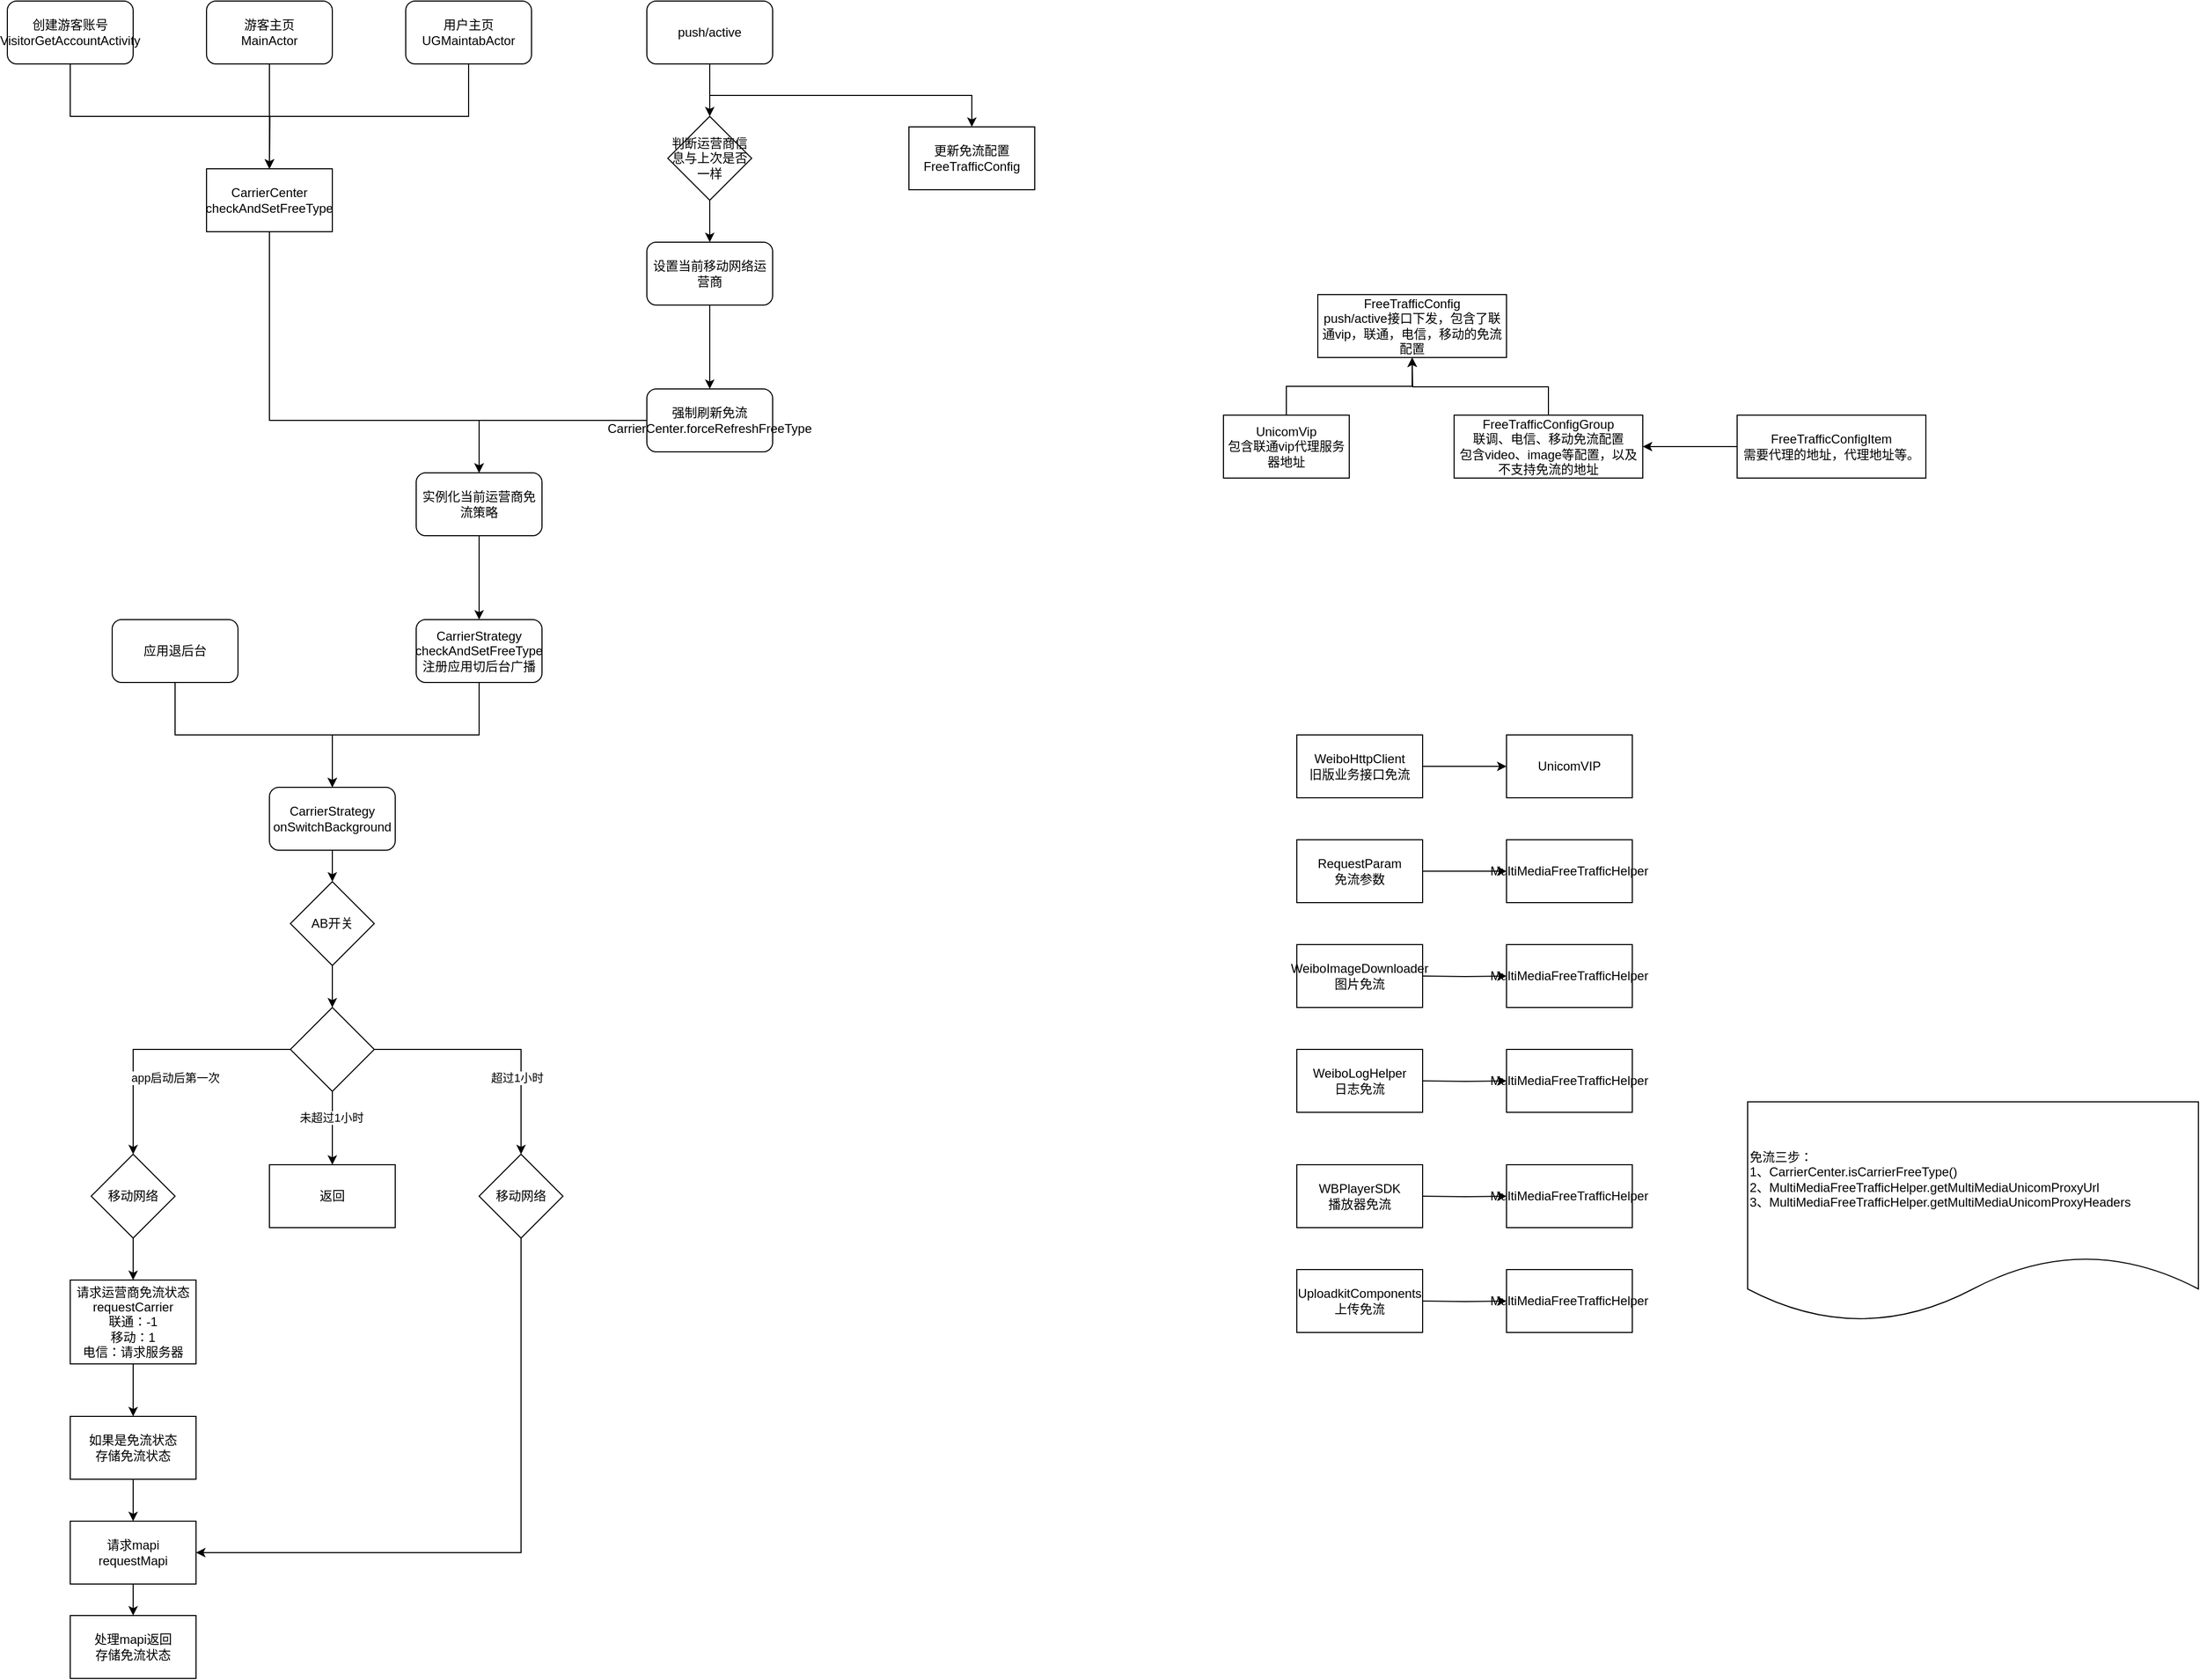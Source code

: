 <mxfile version="13.6.2" type="github">
  <diagram id="5t_msXA3C3aUCK7MmMF7" name="Page-1">
    <mxGraphModel dx="1186" dy="623" grid="1" gridSize="10" guides="1" tooltips="1" connect="1" arrows="1" fold="1" page="0" pageScale="1" pageWidth="1200" pageHeight="1600" math="0" shadow="0">
      <root>
        <mxCell id="0" />
        <mxCell id="1" parent="0" />
        <mxCell id="FD7otclthJIT6LNGtW_D-5" style="edgeStyle=orthogonalEdgeStyle;rounded=0;orthogonalLoop=1;jettySize=auto;html=1;exitX=0.5;exitY=1;exitDx=0;exitDy=0;" parent="1" source="FD7otclthJIT6LNGtW_D-1" edge="1">
          <mxGeometry relative="1" as="geometry">
            <mxPoint x="380" y="270" as="targetPoint" />
          </mxGeometry>
        </mxCell>
        <mxCell id="FD7otclthJIT6LNGtW_D-1" value="创建游客账号&lt;br&gt;VisitorGetAccountActivity" style="rounded=1;whiteSpace=wrap;html=1;" parent="1" vertex="1">
          <mxGeometry x="130" y="110" width="120" height="60" as="geometry" />
        </mxCell>
        <mxCell id="FD7otclthJIT6LNGtW_D-6" style="edgeStyle=orthogonalEdgeStyle;rounded=0;orthogonalLoop=1;jettySize=auto;html=1;exitX=0.5;exitY=1;exitDx=0;exitDy=0;entryX=0.5;entryY=0;entryDx=0;entryDy=0;" parent="1" source="FD7otclthJIT6LNGtW_D-2" target="FD7otclthJIT6LNGtW_D-4" edge="1">
          <mxGeometry relative="1" as="geometry" />
        </mxCell>
        <mxCell id="FD7otclthJIT6LNGtW_D-2" value="游客主页&lt;br&gt;MainActor" style="rounded=1;whiteSpace=wrap;html=1;" parent="1" vertex="1">
          <mxGeometry x="320" y="110" width="120" height="60" as="geometry" />
        </mxCell>
        <mxCell id="FD7otclthJIT6LNGtW_D-7" style="edgeStyle=orthogonalEdgeStyle;rounded=0;orthogonalLoop=1;jettySize=auto;html=1;exitX=0.5;exitY=1;exitDx=0;exitDy=0;entryX=0.5;entryY=0;entryDx=0;entryDy=0;" parent="1" source="FD7otclthJIT6LNGtW_D-3" target="FD7otclthJIT6LNGtW_D-4" edge="1">
          <mxGeometry relative="1" as="geometry" />
        </mxCell>
        <mxCell id="FD7otclthJIT6LNGtW_D-3" value="用户主页&lt;br&gt;UGMaintabActor" style="rounded=1;whiteSpace=wrap;html=1;" parent="1" vertex="1">
          <mxGeometry x="510" y="110" width="120" height="60" as="geometry" />
        </mxCell>
        <mxCell id="FD7otclthJIT6LNGtW_D-17" style="edgeStyle=orthogonalEdgeStyle;rounded=0;orthogonalLoop=1;jettySize=auto;html=1;exitX=0.5;exitY=1;exitDx=0;exitDy=0;entryX=0.5;entryY=0;entryDx=0;entryDy=0;" parent="1" source="FD7otclthJIT6LNGtW_D-4" target="FD7otclthJIT6LNGtW_D-15" edge="1">
          <mxGeometry relative="1" as="geometry">
            <Array as="points">
              <mxPoint x="380" y="510" />
              <mxPoint x="580" y="510" />
            </Array>
          </mxGeometry>
        </mxCell>
        <mxCell id="FD7otclthJIT6LNGtW_D-4" value="CarrierCenter&lt;br&gt;checkAndSetFreeType" style="rounded=0;whiteSpace=wrap;html=1;" parent="1" vertex="1">
          <mxGeometry x="320" y="270" width="120" height="60" as="geometry" />
        </mxCell>
        <mxCell id="FD7otclthJIT6LNGtW_D-10" value="" style="edgeStyle=orthogonalEdgeStyle;rounded=0;orthogonalLoop=1;jettySize=auto;html=1;entryX=0.5;entryY=0;entryDx=0;entryDy=0;" parent="1" source="FD7otclthJIT6LNGtW_D-8" target="FD7otclthJIT6LNGtW_D-9" edge="1">
          <mxGeometry relative="1" as="geometry" />
        </mxCell>
        <mxCell id="FD7otclthJIT6LNGtW_D-51" style="edgeStyle=orthogonalEdgeStyle;rounded=0;orthogonalLoop=1;jettySize=auto;html=1;exitX=0.5;exitY=1;exitDx=0;exitDy=0;entryX=0.5;entryY=0;entryDx=0;entryDy=0;" parent="1" source="FD7otclthJIT6LNGtW_D-8" target="FD7otclthJIT6LNGtW_D-50" edge="1">
          <mxGeometry relative="1" as="geometry" />
        </mxCell>
        <mxCell id="FD7otclthJIT6LNGtW_D-8" value="push/active" style="rounded=1;whiteSpace=wrap;html=1;" parent="1" vertex="1">
          <mxGeometry x="740" y="110" width="120" height="60" as="geometry" />
        </mxCell>
        <mxCell id="FD7otclthJIT6LNGtW_D-12" style="edgeStyle=orthogonalEdgeStyle;rounded=0;orthogonalLoop=1;jettySize=auto;html=1;exitX=0.5;exitY=1;exitDx=0;exitDy=0;entryX=0.5;entryY=0;entryDx=0;entryDy=0;" parent="1" source="FD7otclthJIT6LNGtW_D-9" target="2" edge="1">
          <mxGeometry relative="1" as="geometry" />
        </mxCell>
        <mxCell id="FD7otclthJIT6LNGtW_D-9" value="判断运营商信息与上次是否一样" style="rhombus;whiteSpace=wrap;html=1;" parent="1" vertex="1">
          <mxGeometry x="760" y="220" width="80" height="80" as="geometry" />
        </mxCell>
        <mxCell id="FD7otclthJIT6LNGtW_D-14" value="" style="edgeStyle=orthogonalEdgeStyle;rounded=0;orthogonalLoop=1;jettySize=auto;html=1;" parent="1" source="2" target="FD7otclthJIT6LNGtW_D-13" edge="1">
          <mxGeometry relative="1" as="geometry" />
        </mxCell>
        <mxCell id="2" value="设置当前移动网络运营商" style="rounded=1;whiteSpace=wrap;html=1;" parent="1" vertex="1">
          <mxGeometry x="740" y="340" width="120" height="60" as="geometry" />
        </mxCell>
        <mxCell id="FD7otclthJIT6LNGtW_D-16" value="" style="edgeStyle=orthogonalEdgeStyle;rounded=0;orthogonalLoop=1;jettySize=auto;html=1;" parent="1" source="FD7otclthJIT6LNGtW_D-13" target="FD7otclthJIT6LNGtW_D-15" edge="1">
          <mxGeometry relative="1" as="geometry" />
        </mxCell>
        <mxCell id="FD7otclthJIT6LNGtW_D-13" value="强制刷新免流&lt;br&gt;CarrierCenter.forceRefreshFreeType" style="whiteSpace=wrap;html=1;rounded=1;" parent="1" vertex="1">
          <mxGeometry x="740" y="480" width="120" height="60" as="geometry" />
        </mxCell>
        <mxCell id="FD7otclthJIT6LNGtW_D-19" value="" style="edgeStyle=orthogonalEdgeStyle;rounded=0;orthogonalLoop=1;jettySize=auto;html=1;" parent="1" source="FD7otclthJIT6LNGtW_D-15" target="FD7otclthJIT6LNGtW_D-18" edge="1">
          <mxGeometry relative="1" as="geometry" />
        </mxCell>
        <mxCell id="FD7otclthJIT6LNGtW_D-15" value="实例化当前运营商免流策略" style="whiteSpace=wrap;html=1;rounded=1;" parent="1" vertex="1">
          <mxGeometry x="520" y="560" width="120" height="60" as="geometry" />
        </mxCell>
        <mxCell id="FD7otclthJIT6LNGtW_D-21" style="edgeStyle=orthogonalEdgeStyle;rounded=0;orthogonalLoop=1;jettySize=auto;html=1;exitX=0.5;exitY=1;exitDx=0;exitDy=0;" parent="1" source="FD7otclthJIT6LNGtW_D-18" target="FD7otclthJIT6LNGtW_D-20" edge="1">
          <mxGeometry relative="1" as="geometry" />
        </mxCell>
        <mxCell id="FD7otclthJIT6LNGtW_D-18" value="CarrierStrategy&lt;br&gt;checkAndSetFreeType&lt;br&gt;注册应用切后台广播" style="whiteSpace=wrap;html=1;rounded=1;" parent="1" vertex="1">
          <mxGeometry x="520" y="700" width="120" height="60" as="geometry" />
        </mxCell>
        <mxCell id="FD7otclthJIT6LNGtW_D-25" value="" style="edgeStyle=orthogonalEdgeStyle;rounded=0;orthogonalLoop=1;jettySize=auto;html=1;entryX=0.5;entryY=0;entryDx=0;entryDy=0;" parent="1" source="FD7otclthJIT6LNGtW_D-20" target="FD7otclthJIT6LNGtW_D-26" edge="1">
          <mxGeometry relative="1" as="geometry">
            <mxPoint x="440" y="970" as="targetPoint" />
          </mxGeometry>
        </mxCell>
        <mxCell id="FD7otclthJIT6LNGtW_D-20" value="CarrierStrategy&lt;br&gt;onSwitchBackground" style="rounded=1;whiteSpace=wrap;html=1;" parent="1" vertex="1">
          <mxGeometry x="380" y="860" width="120" height="60" as="geometry" />
        </mxCell>
        <mxCell id="FD7otclthJIT6LNGtW_D-23" style="edgeStyle=orthogonalEdgeStyle;rounded=0;orthogonalLoop=1;jettySize=auto;html=1;exitX=0.5;exitY=1;exitDx=0;exitDy=0;entryX=0.5;entryY=0;entryDx=0;entryDy=0;" parent="1" source="FD7otclthJIT6LNGtW_D-22" target="FD7otclthJIT6LNGtW_D-20" edge="1">
          <mxGeometry relative="1" as="geometry" />
        </mxCell>
        <mxCell id="FD7otclthJIT6LNGtW_D-22" value="应用退后台" style="rounded=1;whiteSpace=wrap;html=1;" parent="1" vertex="1">
          <mxGeometry x="230" y="700" width="120" height="60" as="geometry" />
        </mxCell>
        <mxCell id="FD7otclthJIT6LNGtW_D-30" value="" style="edgeStyle=orthogonalEdgeStyle;rounded=0;orthogonalLoop=1;jettySize=auto;html=1;" parent="1" source="FD7otclthJIT6LNGtW_D-26" target="FD7otclthJIT6LNGtW_D-29" edge="1">
          <mxGeometry relative="1" as="geometry" />
        </mxCell>
        <mxCell id="FD7otclthJIT6LNGtW_D-26" value="AB开关" style="rhombus;whiteSpace=wrap;html=1;" parent="1" vertex="1">
          <mxGeometry x="400" y="950" width="80" height="80" as="geometry" />
        </mxCell>
        <mxCell id="FD7otclthJIT6LNGtW_D-32" style="edgeStyle=orthogonalEdgeStyle;rounded=0;orthogonalLoop=1;jettySize=auto;html=1;exitX=0;exitY=0.5;exitDx=0;exitDy=0;entryX=0.5;entryY=0;entryDx=0;entryDy=0;" parent="1" source="FD7otclthJIT6LNGtW_D-29" target="FD7otclthJIT6LNGtW_D-43" edge="1">
          <mxGeometry relative="1" as="geometry" />
        </mxCell>
        <mxCell id="FD7otclthJIT6LNGtW_D-33" value="app启动后第一次" style="edgeLabel;html=1;align=center;verticalAlign=middle;resizable=0;points=[];" parent="FD7otclthJIT6LNGtW_D-32" vertex="1" connectable="0">
          <mxGeometry x="-0.12" y="27" relative="1" as="geometry">
            <mxPoint as="offset" />
          </mxGeometry>
        </mxCell>
        <mxCell id="FD7otclthJIT6LNGtW_D-35" value="" style="edgeStyle=orthogonalEdgeStyle;rounded=0;orthogonalLoop=1;jettySize=auto;html=1;" parent="1" source="FD7otclthJIT6LNGtW_D-29" target="FD7otclthJIT6LNGtW_D-34" edge="1">
          <mxGeometry relative="1" as="geometry" />
        </mxCell>
        <mxCell id="FD7otclthJIT6LNGtW_D-36" value="未超过1小时" style="edgeLabel;html=1;align=center;verticalAlign=middle;resizable=0;points=[];" parent="FD7otclthJIT6LNGtW_D-35" vertex="1" connectable="0">
          <mxGeometry x="-0.286" y="-1" relative="1" as="geometry">
            <mxPoint as="offset" />
          </mxGeometry>
        </mxCell>
        <mxCell id="FD7otclthJIT6LNGtW_D-47" style="edgeStyle=orthogonalEdgeStyle;rounded=0;orthogonalLoop=1;jettySize=auto;html=1;exitX=1;exitY=0.5;exitDx=0;exitDy=0;entryX=0.5;entryY=0;entryDx=0;entryDy=0;" parent="1" source="FD7otclthJIT6LNGtW_D-29" target="FD7otclthJIT6LNGtW_D-46" edge="1">
          <mxGeometry relative="1" as="geometry" />
        </mxCell>
        <mxCell id="FD7otclthJIT6LNGtW_D-48" value="超过1小时" style="edgeLabel;html=1;align=center;verticalAlign=middle;resizable=0;points=[];" parent="FD7otclthJIT6LNGtW_D-47" vertex="1" connectable="0">
          <mxGeometry x="0.133" y="-27" relative="1" as="geometry">
            <mxPoint as="offset" />
          </mxGeometry>
        </mxCell>
        <mxCell id="FD7otclthJIT6LNGtW_D-29" value="" style="rhombus;whiteSpace=wrap;html=1;" parent="1" vertex="1">
          <mxGeometry x="400" y="1070" width="80" height="80" as="geometry" />
        </mxCell>
        <mxCell id="FD7otclthJIT6LNGtW_D-38" value="" style="edgeStyle=orthogonalEdgeStyle;rounded=0;orthogonalLoop=1;jettySize=auto;html=1;" parent="1" source="FD7otclthJIT6LNGtW_D-31" target="FD7otclthJIT6LNGtW_D-37" edge="1">
          <mxGeometry relative="1" as="geometry" />
        </mxCell>
        <mxCell id="FD7otclthJIT6LNGtW_D-31" value="请求运营商免流状态&lt;br&gt;requestCarrier&lt;br&gt;联通：-1&lt;br&gt;移动：1&lt;br&gt;电信：请求服务器" style="rounded=0;whiteSpace=wrap;html=1;" parent="1" vertex="1">
          <mxGeometry x="190" y="1330" width="120" height="80" as="geometry" />
        </mxCell>
        <mxCell id="FD7otclthJIT6LNGtW_D-34" value="返回" style="whiteSpace=wrap;html=1;" parent="1" vertex="1">
          <mxGeometry x="380" y="1220" width="120" height="60" as="geometry" />
        </mxCell>
        <mxCell id="FD7otclthJIT6LNGtW_D-40" value="" style="edgeStyle=orthogonalEdgeStyle;rounded=0;orthogonalLoop=1;jettySize=auto;html=1;" parent="1" source="FD7otclthJIT6LNGtW_D-37" target="FD7otclthJIT6LNGtW_D-39" edge="1">
          <mxGeometry relative="1" as="geometry" />
        </mxCell>
        <mxCell id="FD7otclthJIT6LNGtW_D-37" value="如果是免流状态&lt;br&gt;存储免流状态" style="whiteSpace=wrap;html=1;rounded=0;" parent="1" vertex="1">
          <mxGeometry x="190" y="1460" width="120" height="60" as="geometry" />
        </mxCell>
        <mxCell id="FD7otclthJIT6LNGtW_D-42" value="" style="edgeStyle=orthogonalEdgeStyle;rounded=0;orthogonalLoop=1;jettySize=auto;html=1;" parent="1" source="FD7otclthJIT6LNGtW_D-39" target="FD7otclthJIT6LNGtW_D-41" edge="1">
          <mxGeometry relative="1" as="geometry" />
        </mxCell>
        <mxCell id="FD7otclthJIT6LNGtW_D-39" value="请求mapi&lt;br&gt;requestMapi" style="whiteSpace=wrap;html=1;rounded=0;" parent="1" vertex="1">
          <mxGeometry x="190" y="1560" width="120" height="60" as="geometry" />
        </mxCell>
        <mxCell id="FD7otclthJIT6LNGtW_D-41" value="处理mapi返回&lt;br&gt;存储免流状态" style="whiteSpace=wrap;html=1;rounded=0;" parent="1" vertex="1">
          <mxGeometry x="190" y="1650" width="120" height="60" as="geometry" />
        </mxCell>
        <mxCell id="FD7otclthJIT6LNGtW_D-44" style="edgeStyle=orthogonalEdgeStyle;rounded=0;orthogonalLoop=1;jettySize=auto;html=1;exitX=0.5;exitY=1;exitDx=0;exitDy=0;entryX=0.5;entryY=0;entryDx=0;entryDy=0;" parent="1" source="FD7otclthJIT6LNGtW_D-43" target="FD7otclthJIT6LNGtW_D-31" edge="1">
          <mxGeometry relative="1" as="geometry" />
        </mxCell>
        <mxCell id="FD7otclthJIT6LNGtW_D-43" value="移动网络" style="rhombus;whiteSpace=wrap;html=1;" parent="1" vertex="1">
          <mxGeometry x="210" y="1210" width="80" height="80" as="geometry" />
        </mxCell>
        <mxCell id="FD7otclthJIT6LNGtW_D-49" style="edgeStyle=orthogonalEdgeStyle;rounded=0;orthogonalLoop=1;jettySize=auto;html=1;exitX=0.5;exitY=1;exitDx=0;exitDy=0;entryX=1;entryY=0.5;entryDx=0;entryDy=0;" parent="1" source="FD7otclthJIT6LNGtW_D-46" target="FD7otclthJIT6LNGtW_D-39" edge="1">
          <mxGeometry relative="1" as="geometry" />
        </mxCell>
        <mxCell id="FD7otclthJIT6LNGtW_D-46" value="移动网络" style="rhombus;whiteSpace=wrap;html=1;" parent="1" vertex="1">
          <mxGeometry x="580" y="1210" width="80" height="80" as="geometry" />
        </mxCell>
        <mxCell id="FD7otclthJIT6LNGtW_D-50" value="更新免流配置&lt;br&gt;FreeTrafficConfig" style="rounded=0;whiteSpace=wrap;html=1;" parent="1" vertex="1">
          <mxGeometry x="990" y="230" width="120" height="60" as="geometry" />
        </mxCell>
        <mxCell id="FD7otclthJIT6LNGtW_D-76" value="FreeTrafficConfig&lt;br&gt;push/active接口下发，包含了联通vip，联通，电信，移动的免流配置" style="rounded=0;whiteSpace=wrap;html=1;" parent="1" vertex="1">
          <mxGeometry x="1380" y="390" width="180" height="60" as="geometry" />
        </mxCell>
        <mxCell id="FD7otclthJIT6LNGtW_D-81" style="edgeStyle=orthogonalEdgeStyle;rounded=0;orthogonalLoop=1;jettySize=auto;html=1;exitX=0.5;exitY=0;exitDx=0;exitDy=0;" parent="1" source="FD7otclthJIT6LNGtW_D-77" edge="1">
          <mxGeometry relative="1" as="geometry">
            <mxPoint x="1470" y="450" as="targetPoint" />
          </mxGeometry>
        </mxCell>
        <mxCell id="FD7otclthJIT6LNGtW_D-77" value="FreeTrafficConfigGroup&lt;br&gt;联调、电信、移动免流配置&lt;br&gt;包含video、image等配置，以及不支持免流的地址" style="rounded=0;whiteSpace=wrap;html=1;" parent="1" vertex="1">
          <mxGeometry x="1510" y="505" width="180" height="60" as="geometry" />
        </mxCell>
        <mxCell id="FD7otclthJIT6LNGtW_D-82" style="edgeStyle=orthogonalEdgeStyle;rounded=0;orthogonalLoop=1;jettySize=auto;html=1;exitX=0;exitY=0.5;exitDx=0;exitDy=0;entryX=1;entryY=0.5;entryDx=0;entryDy=0;" parent="1" source="FD7otclthJIT6LNGtW_D-78" target="FD7otclthJIT6LNGtW_D-77" edge="1">
          <mxGeometry relative="1" as="geometry" />
        </mxCell>
        <mxCell id="FD7otclthJIT6LNGtW_D-78" value="FreeTrafficConfigItem&lt;br&gt;需要代理的地址，代理地址等。" style="rounded=0;whiteSpace=wrap;html=1;" parent="1" vertex="1">
          <mxGeometry x="1780" y="505" width="180" height="60" as="geometry" />
        </mxCell>
        <mxCell id="FD7otclthJIT6LNGtW_D-80" style="edgeStyle=orthogonalEdgeStyle;rounded=0;orthogonalLoop=1;jettySize=auto;html=1;exitX=0.5;exitY=0;exitDx=0;exitDy=0;" parent="1" source="FD7otclthJIT6LNGtW_D-79" target="FD7otclthJIT6LNGtW_D-76" edge="1">
          <mxGeometry relative="1" as="geometry" />
        </mxCell>
        <mxCell id="FD7otclthJIT6LNGtW_D-79" value="UnicomVip&lt;br&gt;包含联通vip代理服务器地址" style="rounded=0;whiteSpace=wrap;html=1;" parent="1" vertex="1">
          <mxGeometry x="1290" y="505" width="120" height="60" as="geometry" />
        </mxCell>
        <mxCell id="FD7otclthJIT6LNGtW_D-91" value="WeiboImageDownloader&lt;br&gt;图片免流" style="rounded=0;whiteSpace=wrap;html=1;" parent="1" vertex="1">
          <mxGeometry x="1360" y="1010" width="120" height="60" as="geometry" />
        </mxCell>
        <mxCell id="FD7otclthJIT6LNGtW_D-92" value="WeiboLogHelper&lt;br&gt;日志免流" style="rounded=0;whiteSpace=wrap;html=1;" parent="1" vertex="1">
          <mxGeometry x="1360" y="1110" width="120" height="60" as="geometry" />
        </mxCell>
        <mxCell id="FD7otclthJIT6LNGtW_D-93" value="WBPlayerSDK&lt;br&gt;播放器免流" style="rounded=0;whiteSpace=wrap;html=1;" parent="1" vertex="1">
          <mxGeometry x="1360" y="1220" width="120" height="60" as="geometry" />
        </mxCell>
        <mxCell id="FD7otclthJIT6LNGtW_D-96" value="" style="edgeStyle=orthogonalEdgeStyle;rounded=0;orthogonalLoop=1;jettySize=auto;html=1;" parent="1" source="FD7otclthJIT6LNGtW_D-94" target="FD7otclthJIT6LNGtW_D-95" edge="1">
          <mxGeometry relative="1" as="geometry" />
        </mxCell>
        <mxCell id="FD7otclthJIT6LNGtW_D-94" value="WeiboHttpClient&lt;br&gt;旧版业务接口免流" style="rounded=0;whiteSpace=wrap;html=1;" parent="1" vertex="1">
          <mxGeometry x="1360" y="810" width="120" height="60" as="geometry" />
        </mxCell>
        <mxCell id="FD7otclthJIT6LNGtW_D-95" value="UnicomVIP" style="whiteSpace=wrap;html=1;rounded=0;" parent="1" vertex="1">
          <mxGeometry x="1560" y="810" width="120" height="60" as="geometry" />
        </mxCell>
        <mxCell id="FD7otclthJIT6LNGtW_D-97" value="UploadkitComponents&lt;br&gt;上传免流" style="rounded=0;whiteSpace=wrap;html=1;" parent="1" vertex="1">
          <mxGeometry x="1360" y="1320" width="120" height="60" as="geometry" />
        </mxCell>
        <mxCell id="VhMvJsWk_caTQHKzzRW5-3" value="" style="edgeStyle=orthogonalEdgeStyle;rounded=0;orthogonalLoop=1;jettySize=auto;html=1;" edge="1" parent="1" source="FD7otclthJIT6LNGtW_D-99" target="VhMvJsWk_caTQHKzzRW5-2">
          <mxGeometry relative="1" as="geometry" />
        </mxCell>
        <mxCell id="FD7otclthJIT6LNGtW_D-99" value="RequestParam&lt;br&gt;免流参数" style="rounded=0;whiteSpace=wrap;html=1;" parent="1" vertex="1">
          <mxGeometry x="1360" y="910" width="120" height="60" as="geometry" />
        </mxCell>
        <mxCell id="FD7otclthJIT6LNGtW_D-100" value="免流三步：&lt;br&gt;1、CarrierCenter.isCarrierFreeType()&lt;br&gt;2、MultiMediaFreeTrafficHelper.getMultiMediaUnicomProxyUrl&lt;br&gt;3、MultiMediaFreeTrafficHelper.getMultiMediaUnicomProxyHeaders" style="shape=document;whiteSpace=wrap;html=1;boundedLbl=1;rounded=0;align=left;" parent="1" vertex="1">
          <mxGeometry x="1790" y="1160" width="430" height="210" as="geometry" />
        </mxCell>
        <mxCell id="VhMvJsWk_caTQHKzzRW5-2" value="&lt;span style=&quot;text-align: left&quot;&gt;MultiMediaFreeTrafficHelper&lt;/span&gt;" style="whiteSpace=wrap;html=1;rounded=0;" vertex="1" parent="1">
          <mxGeometry x="1560" y="910" width="120" height="60" as="geometry" />
        </mxCell>
        <mxCell id="VhMvJsWk_caTQHKzzRW5-4" value="" style="edgeStyle=orthogonalEdgeStyle;rounded=0;orthogonalLoop=1;jettySize=auto;html=1;" edge="1" parent="1" target="VhMvJsWk_caTQHKzzRW5-5">
          <mxGeometry relative="1" as="geometry">
            <mxPoint x="1480" y="1040" as="sourcePoint" />
          </mxGeometry>
        </mxCell>
        <mxCell id="VhMvJsWk_caTQHKzzRW5-5" value="&lt;span style=&quot;text-align: left&quot;&gt;MultiMediaFreeTrafficHelper&lt;/span&gt;" style="whiteSpace=wrap;html=1;rounded=0;" vertex="1" parent="1">
          <mxGeometry x="1560" y="1010" width="120" height="60" as="geometry" />
        </mxCell>
        <mxCell id="VhMvJsWk_caTQHKzzRW5-6" value="" style="edgeStyle=orthogonalEdgeStyle;rounded=0;orthogonalLoop=1;jettySize=auto;html=1;" edge="1" parent="1" target="VhMvJsWk_caTQHKzzRW5-7">
          <mxGeometry relative="1" as="geometry">
            <mxPoint x="1480" y="1140" as="sourcePoint" />
          </mxGeometry>
        </mxCell>
        <mxCell id="VhMvJsWk_caTQHKzzRW5-7" value="&lt;span style=&quot;text-align: left&quot;&gt;MultiMediaFreeTrafficHelper&lt;/span&gt;" style="whiteSpace=wrap;html=1;rounded=0;" vertex="1" parent="1">
          <mxGeometry x="1560" y="1110" width="120" height="60" as="geometry" />
        </mxCell>
        <mxCell id="VhMvJsWk_caTQHKzzRW5-8" value="" style="edgeStyle=orthogonalEdgeStyle;rounded=0;orthogonalLoop=1;jettySize=auto;html=1;" edge="1" parent="1" target="VhMvJsWk_caTQHKzzRW5-9">
          <mxGeometry relative="1" as="geometry">
            <mxPoint x="1480" y="1250" as="sourcePoint" />
          </mxGeometry>
        </mxCell>
        <mxCell id="VhMvJsWk_caTQHKzzRW5-9" value="&lt;span style=&quot;text-align: left&quot;&gt;MultiMediaFreeTrafficHelper&lt;/span&gt;" style="whiteSpace=wrap;html=1;rounded=0;" vertex="1" parent="1">
          <mxGeometry x="1560" y="1220" width="120" height="60" as="geometry" />
        </mxCell>
        <mxCell id="VhMvJsWk_caTQHKzzRW5-10" value="" style="edgeStyle=orthogonalEdgeStyle;rounded=0;orthogonalLoop=1;jettySize=auto;html=1;" edge="1" parent="1" target="VhMvJsWk_caTQHKzzRW5-11">
          <mxGeometry relative="1" as="geometry">
            <mxPoint x="1480" y="1350" as="sourcePoint" />
          </mxGeometry>
        </mxCell>
        <mxCell id="VhMvJsWk_caTQHKzzRW5-11" value="&lt;span style=&quot;text-align: left&quot;&gt;MultiMediaFreeTrafficHelper&lt;/span&gt;" style="whiteSpace=wrap;html=1;rounded=0;" vertex="1" parent="1">
          <mxGeometry x="1560" y="1320" width="120" height="60" as="geometry" />
        </mxCell>
      </root>
    </mxGraphModel>
  </diagram>
</mxfile>
